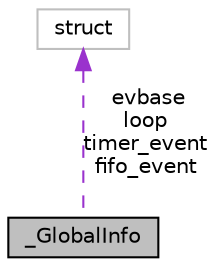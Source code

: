 digraph "_GlobalInfo"
{
  edge [fontname="Helvetica",fontsize="10",labelfontname="Helvetica",labelfontsize="10"];
  node [fontname="Helvetica",fontsize="10",shape=record];
  Node1 [label="_GlobalInfo",height=0.2,width=0.4,color="black", fillcolor="grey75", style="filled", fontcolor="black"];
  Node2 -> Node1 [dir="back",color="darkorchid3",fontsize="10",style="dashed",label=" evbase\nloop\ntimer_event\nfifo_event" ,fontname="Helvetica"];
  Node2 [label="struct",height=0.2,width=0.4,color="grey75", fillcolor="white", style="filled"];
}
